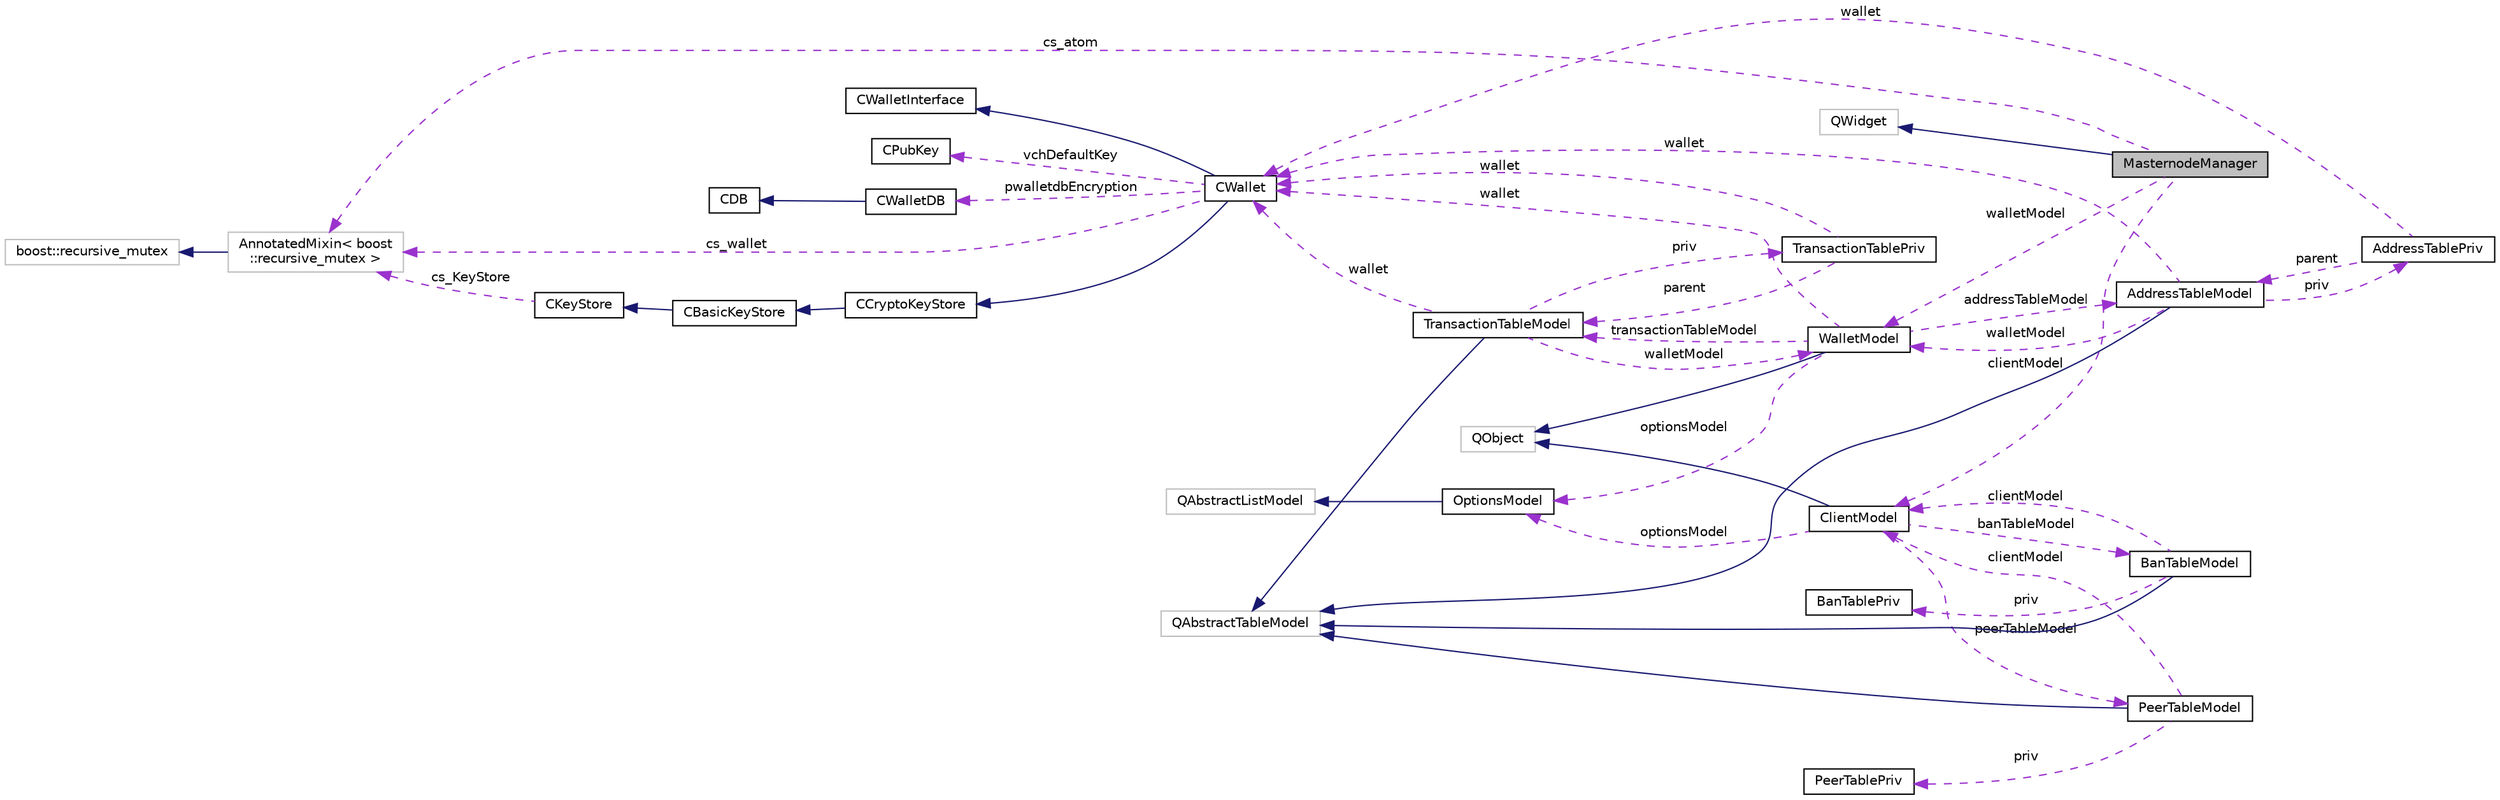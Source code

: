 digraph "MasternodeManager"
{
  edge [fontname="Helvetica",fontsize="10",labelfontname="Helvetica",labelfontsize="10"];
  node [fontname="Helvetica",fontsize="10",shape=record];
  rankdir="LR";
  Node2 [label="MasternodeManager",height=0.2,width=0.4,color="black", fillcolor="grey75", style="filled", fontcolor="black"];
  Node3 -> Node2 [dir="back",color="midnightblue",fontsize="10",style="solid",fontname="Helvetica"];
  Node3 [label="QWidget",height=0.2,width=0.4,color="grey75", fillcolor="white", style="filled"];
  Node4 -> Node2 [dir="back",color="darkorchid3",fontsize="10",style="dashed",label=" clientModel" ,fontname="Helvetica"];
  Node4 [label="ClientModel",height=0.2,width=0.4,color="black", fillcolor="white", style="filled",URL="$class_client_model.html",tooltip="Model for Ion network client. "];
  Node5 -> Node4 [dir="back",color="midnightblue",fontsize="10",style="solid",fontname="Helvetica"];
  Node5 [label="QObject",height=0.2,width=0.4,color="grey75", fillcolor="white", style="filled"];
  Node6 -> Node4 [dir="back",color="darkorchid3",fontsize="10",style="dashed",label=" peerTableModel" ,fontname="Helvetica"];
  Node6 [label="PeerTableModel",height=0.2,width=0.4,color="black", fillcolor="white", style="filled",URL="$class_peer_table_model.html",tooltip="Qt model providing information about connected peers, similar to the \"getpeerinfo\" RPC call..."];
  Node7 -> Node6 [dir="back",color="midnightblue",fontsize="10",style="solid",fontname="Helvetica"];
  Node7 [label="QAbstractTableModel",height=0.2,width=0.4,color="grey75", fillcolor="white", style="filled"];
  Node8 -> Node6 [dir="back",color="darkorchid3",fontsize="10",style="dashed",label=" priv" ,fontname="Helvetica"];
  Node8 [label="PeerTablePriv",height=0.2,width=0.4,color="black", fillcolor="white", style="filled",URL="$class_peer_table_priv.html"];
  Node4 -> Node6 [dir="back",color="darkorchid3",fontsize="10",style="dashed",label=" clientModel" ,fontname="Helvetica"];
  Node9 -> Node4 [dir="back",color="darkorchid3",fontsize="10",style="dashed",label=" banTableModel" ,fontname="Helvetica"];
  Node9 [label="BanTableModel",height=0.2,width=0.4,color="black", fillcolor="white", style="filled",URL="$class_ban_table_model.html",tooltip="Qt model providing information about connected peers, similar to the \"getpeerinfo\" RPC call..."];
  Node7 -> Node9 [dir="back",color="midnightblue",fontsize="10",style="solid",fontname="Helvetica"];
  Node10 -> Node9 [dir="back",color="darkorchid3",fontsize="10",style="dashed",label=" priv" ,fontname="Helvetica"];
  Node10 [label="BanTablePriv",height=0.2,width=0.4,color="black", fillcolor="white", style="filled",URL="$class_ban_table_priv.html"];
  Node4 -> Node9 [dir="back",color="darkorchid3",fontsize="10",style="dashed",label=" clientModel" ,fontname="Helvetica"];
  Node11 -> Node4 [dir="back",color="darkorchid3",fontsize="10",style="dashed",label=" optionsModel" ,fontname="Helvetica"];
  Node11 [label="OptionsModel",height=0.2,width=0.4,color="black", fillcolor="white", style="filled",URL="$class_options_model.html",tooltip="Interface from Qt to configuration data structure for Ion client. "];
  Node12 -> Node11 [dir="back",color="midnightblue",fontsize="10",style="solid",fontname="Helvetica"];
  Node12 [label="QAbstractListModel",height=0.2,width=0.4,color="grey75", fillcolor="white", style="filled"];
  Node13 -> Node2 [dir="back",color="darkorchid3",fontsize="10",style="dashed",label=" cs_atom" ,fontname="Helvetica"];
  Node13 [label="AnnotatedMixin\< boost\l::recursive_mutex \>",height=0.2,width=0.4,color="grey75", fillcolor="white", style="filled"];
  Node14 -> Node13 [dir="back",color="midnightblue",fontsize="10",style="solid",fontname="Helvetica"];
  Node14 [label="boost::recursive_mutex",height=0.2,width=0.4,color="grey75", fillcolor="white", style="filled"];
  Node15 -> Node2 [dir="back",color="darkorchid3",fontsize="10",style="dashed",label=" walletModel" ,fontname="Helvetica"];
  Node15 [label="WalletModel",height=0.2,width=0.4,color="black", fillcolor="white", style="filled",URL="$class_wallet_model.html",tooltip="Interface to Ion wallet from Qt view code. "];
  Node5 -> Node15 [dir="back",color="midnightblue",fontsize="10",style="solid",fontname="Helvetica"];
  Node16 -> Node15 [dir="back",color="darkorchid3",fontsize="10",style="dashed",label=" transactionTableModel" ,fontname="Helvetica"];
  Node16 [label="TransactionTableModel",height=0.2,width=0.4,color="black", fillcolor="white", style="filled",URL="$class_transaction_table_model.html",tooltip="UI model for the transaction table of a wallet. "];
  Node7 -> Node16 [dir="back",color="midnightblue",fontsize="10",style="solid",fontname="Helvetica"];
  Node17 -> Node16 [dir="back",color="darkorchid3",fontsize="10",style="dashed",label=" priv" ,fontname="Helvetica"];
  Node17 [label="TransactionTablePriv",height=0.2,width=0.4,color="black", fillcolor="white", style="filled",URL="$class_transaction_table_priv.html"];
  Node16 -> Node17 [dir="back",color="darkorchid3",fontsize="10",style="dashed",label=" parent" ,fontname="Helvetica"];
  Node18 -> Node17 [dir="back",color="darkorchid3",fontsize="10",style="dashed",label=" wallet" ,fontname="Helvetica"];
  Node18 [label="CWallet",height=0.2,width=0.4,color="black", fillcolor="white", style="filled",URL="$class_c_wallet.html",tooltip="A CWallet is an extension of a keystore, which also maintains a set of transactions and balances..."];
  Node19 -> Node18 [dir="back",color="midnightblue",fontsize="10",style="solid",fontname="Helvetica"];
  Node19 [label="CCryptoKeyStore",height=0.2,width=0.4,color="black", fillcolor="white", style="filled",URL="$class_c_crypto_key_store.html",tooltip="Keystore which keeps the private keys encrypted. "];
  Node20 -> Node19 [dir="back",color="midnightblue",fontsize="10",style="solid",fontname="Helvetica"];
  Node20 [label="CBasicKeyStore",height=0.2,width=0.4,color="black", fillcolor="white", style="filled",URL="$class_c_basic_key_store.html",tooltip="Basic key store, that keeps keys in an address->secret map. "];
  Node21 -> Node20 [dir="back",color="midnightblue",fontsize="10",style="solid",fontname="Helvetica"];
  Node21 [label="CKeyStore",height=0.2,width=0.4,color="black", fillcolor="white", style="filled",URL="$class_c_key_store.html",tooltip="A virtual base class for key stores. "];
  Node13 -> Node21 [dir="back",color="darkorchid3",fontsize="10",style="dashed",label=" cs_KeyStore" ,fontname="Helvetica"];
  Node22 -> Node18 [dir="back",color="midnightblue",fontsize="10",style="solid",fontname="Helvetica"];
  Node22 [label="CWalletInterface",height=0.2,width=0.4,color="black", fillcolor="white", style="filled",URL="$class_c_wallet_interface.html"];
  Node23 -> Node18 [dir="back",color="darkorchid3",fontsize="10",style="dashed",label=" vchDefaultKey" ,fontname="Helvetica"];
  Node23 [label="CPubKey",height=0.2,width=0.4,color="black", fillcolor="white", style="filled",URL="$class_c_pub_key.html",tooltip="An encapsulated public key. "];
  Node13 -> Node18 [dir="back",color="darkorchid3",fontsize="10",style="dashed",label=" cs_wallet" ,fontname="Helvetica"];
  Node24 -> Node18 [dir="back",color="darkorchid3",fontsize="10",style="dashed",label=" pwalletdbEncryption" ,fontname="Helvetica"];
  Node24 [label="CWalletDB",height=0.2,width=0.4,color="black", fillcolor="white", style="filled",URL="$class_c_wallet_d_b.html",tooltip="Access to the wallet database (wallet.dat) "];
  Node25 -> Node24 [dir="back",color="midnightblue",fontsize="10",style="solid",fontname="Helvetica"];
  Node25 [label="CDB",height=0.2,width=0.4,color="black", fillcolor="white", style="filled",URL="$class_c_d_b.html",tooltip="RAII class that provides access to a Berkeley database. "];
  Node15 -> Node16 [dir="back",color="darkorchid3",fontsize="10",style="dashed",label=" walletModel" ,fontname="Helvetica"];
  Node18 -> Node16 [dir="back",color="darkorchid3",fontsize="10",style="dashed",label=" wallet" ,fontname="Helvetica"];
  Node26 -> Node15 [dir="back",color="darkorchid3",fontsize="10",style="dashed",label=" addressTableModel" ,fontname="Helvetica"];
  Node26 [label="AddressTableModel",height=0.2,width=0.4,color="black", fillcolor="white", style="filled",URL="$class_address_table_model.html",tooltip="Qt model of the address book in the core. "];
  Node7 -> Node26 [dir="back",color="midnightblue",fontsize="10",style="solid",fontname="Helvetica"];
  Node27 -> Node26 [dir="back",color="darkorchid3",fontsize="10",style="dashed",label=" priv" ,fontname="Helvetica"];
  Node27 [label="AddressTablePriv",height=0.2,width=0.4,color="black", fillcolor="white", style="filled",URL="$class_address_table_priv.html"];
  Node26 -> Node27 [dir="back",color="darkorchid3",fontsize="10",style="dashed",label=" parent" ,fontname="Helvetica"];
  Node18 -> Node27 [dir="back",color="darkorchid3",fontsize="10",style="dashed",label=" wallet" ,fontname="Helvetica"];
  Node15 -> Node26 [dir="back",color="darkorchid3",fontsize="10",style="dashed",label=" walletModel" ,fontname="Helvetica"];
  Node18 -> Node26 [dir="back",color="darkorchid3",fontsize="10",style="dashed",label=" wallet" ,fontname="Helvetica"];
  Node11 -> Node15 [dir="back",color="darkorchid3",fontsize="10",style="dashed",label=" optionsModel" ,fontname="Helvetica"];
  Node18 -> Node15 [dir="back",color="darkorchid3",fontsize="10",style="dashed",label=" wallet" ,fontname="Helvetica"];
}
